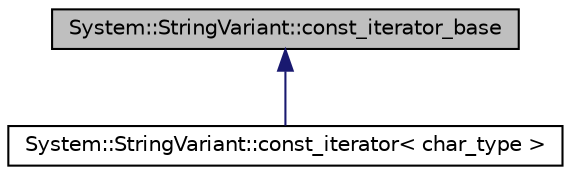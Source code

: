digraph G
{
  edge [fontname="Helvetica",fontsize="10",labelfontname="Helvetica",labelfontsize="10"];
  node [fontname="Helvetica",fontsize="10",shape=record];
  Node1 [label="System::StringVariant::const_iterator_base",height=0.2,width=0.4,color="black", fillcolor="grey75", style="filled" fontcolor="black"];
  Node1 -> Node2 [dir="back",color="midnightblue",fontsize="10",style="solid",fontname="Helvetica"];
  Node2 [label="System::StringVariant::const_iterator\< char_type \>",height=0.2,width=0.4,color="black", fillcolor="white", style="filled",URL="$class_system_1_1_string_variant_1_1const__iterator.html"];
}
